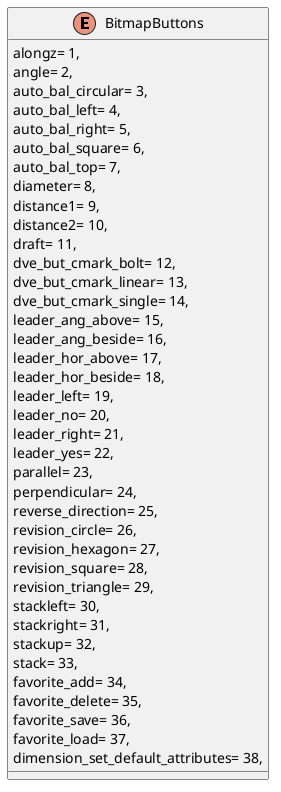 @startuml
enum BitmapButtons {
    alongz= 1,
    angle= 2,
    auto_bal_circular= 3,
    auto_bal_left= 4,
    auto_bal_right= 5,
    auto_bal_square= 6,
    auto_bal_top= 7,
    diameter= 8,
    distance1= 9,
    distance2= 10,
    draft= 11,
    dve_but_cmark_bolt= 12,
    dve_but_cmark_linear= 13,
    dve_but_cmark_single= 14,
    leader_ang_above= 15,
    leader_ang_beside= 16,
    leader_hor_above= 17,
    leader_hor_beside= 18,
    leader_left= 19,
    leader_no= 20,
    leader_right= 21,
    leader_yes= 22,
    parallel= 23,
    perpendicular= 24,
    reverse_direction= 25,
    revision_circle= 26,
    revision_hexagon= 27,
    revision_square= 28,
    revision_triangle= 29,
    stackleft= 30,
    stackright= 31,
    stackup= 32,
    stack= 33,
    favorite_add= 34,
    favorite_delete= 35,
    favorite_save= 36,
    favorite_load= 37,
    dimension_set_default_attributes= 38,
}
@enduml
